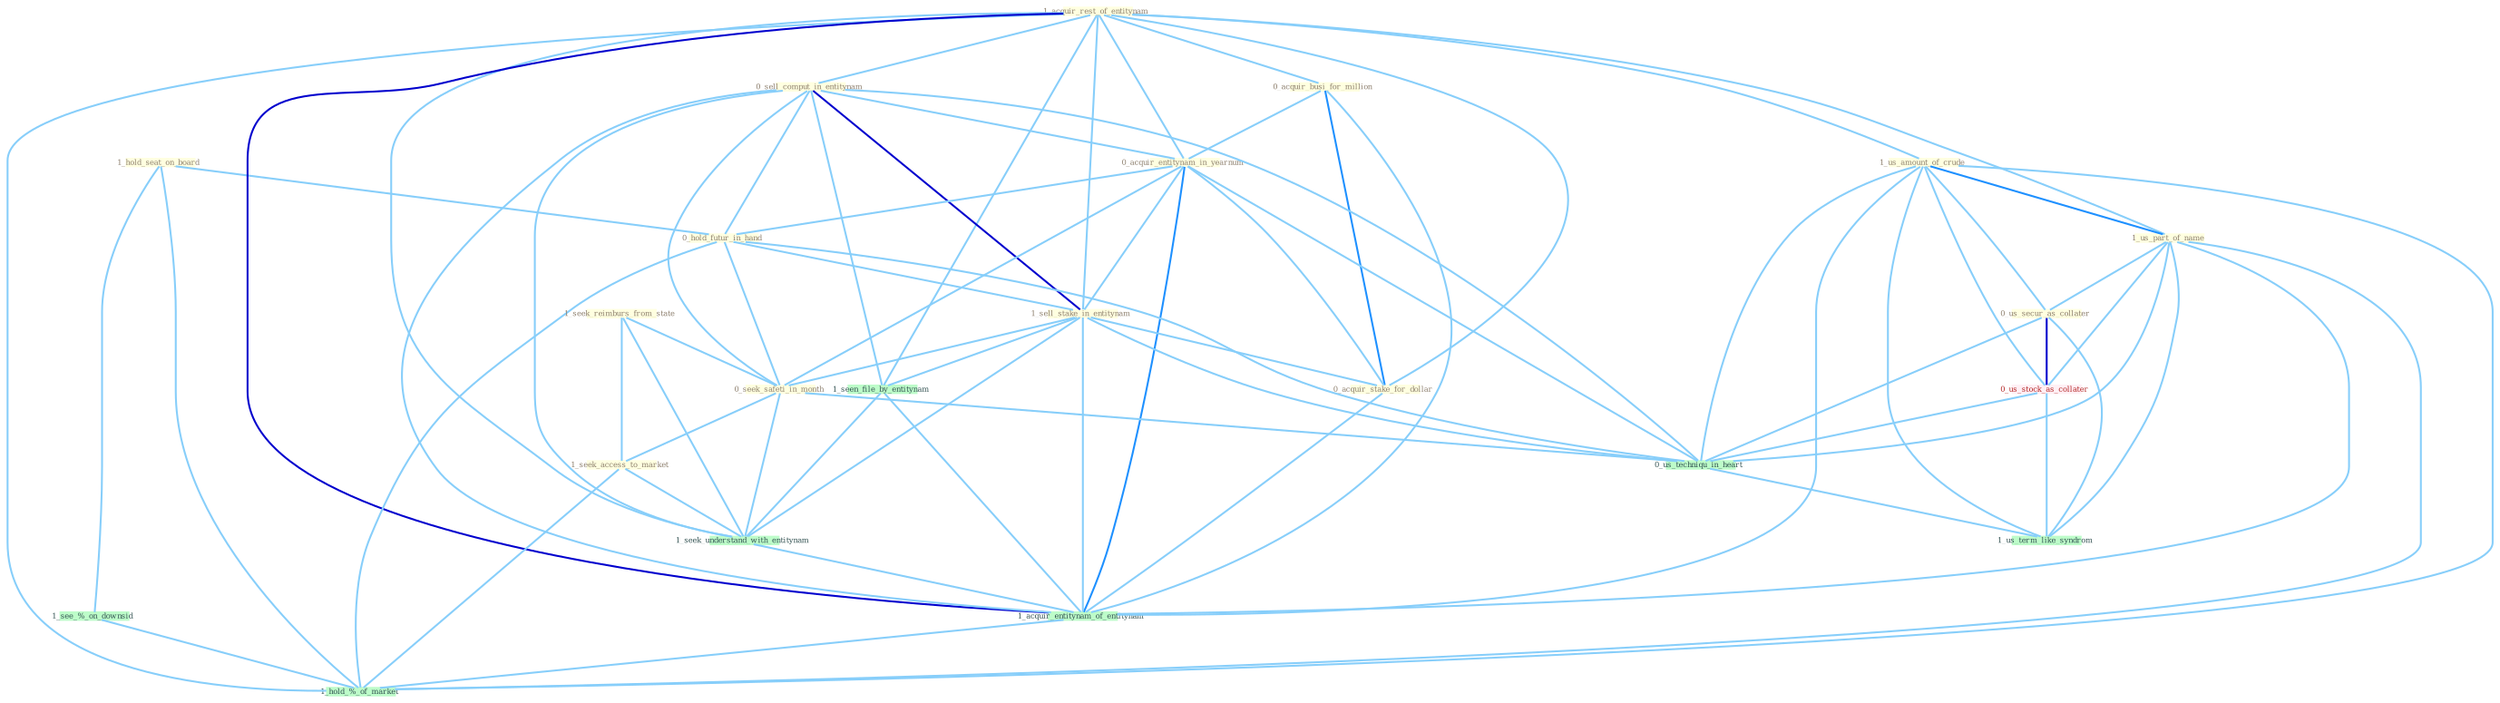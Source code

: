 Graph G{ 
    node
    [shape=polygon,style=filled,width=.5,height=.06,color="#BDFCC9",fixedsize=true,fontsize=4,
    fontcolor="#2f4f4f"];
    {node
    [color="#ffffe0", fontcolor="#8b7d6b"] "1_hold_seat_on_board " "1_acquir_rest_of_entitynam " "0_acquir_busi_for_million " "1_us_amount_of_crude " "0_sell_comput_in_entitynam " "1_us_part_of_name " "0_acquir_entitynam_in_yearnum " "0_hold_futur_in_hand " "1_seek_reimburs_from_state " "1_sell_stake_in_entitynam " "0_seek_safeti_in_month " "0_us_secur_as_collater " "1_seek_access_to_market " "0_acquir_stake_for_dollar "}
{node [color="#fff0f5", fontcolor="#b22222"] "0_us_stock_as_collater "}
edge [color="#B0E2FF"];

	"1_hold_seat_on_board " -- "0_hold_futur_in_hand " [w="1", color="#87cefa" ];
	"1_hold_seat_on_board " -- "1_see_%_on_downsid " [w="1", color="#87cefa" ];
	"1_hold_seat_on_board " -- "1_hold_%_of_market " [w="1", color="#87cefa" ];
	"1_acquir_rest_of_entitynam " -- "0_acquir_busi_for_million " [w="1", color="#87cefa" ];
	"1_acquir_rest_of_entitynam " -- "1_us_amount_of_crude " [w="1", color="#87cefa" ];
	"1_acquir_rest_of_entitynam " -- "0_sell_comput_in_entitynam " [w="1", color="#87cefa" ];
	"1_acquir_rest_of_entitynam " -- "1_us_part_of_name " [w="1", color="#87cefa" ];
	"1_acquir_rest_of_entitynam " -- "0_acquir_entitynam_in_yearnum " [w="1", color="#87cefa" ];
	"1_acquir_rest_of_entitynam " -- "1_sell_stake_in_entitynam " [w="1", color="#87cefa" ];
	"1_acquir_rest_of_entitynam " -- "0_acquir_stake_for_dollar " [w="1", color="#87cefa" ];
	"1_acquir_rest_of_entitynam " -- "1_seen_file_by_entitynam " [w="1", color="#87cefa" ];
	"1_acquir_rest_of_entitynam " -- "1_seek_understand_with_entitynam " [w="1", color="#87cefa" ];
	"1_acquir_rest_of_entitynam " -- "1_acquir_entitynam_of_entitynam " [w="3", color="#0000cd" , len=0.6];
	"1_acquir_rest_of_entitynam " -- "1_hold_%_of_market " [w="1", color="#87cefa" ];
	"0_acquir_busi_for_million " -- "0_acquir_entitynam_in_yearnum " [w="1", color="#87cefa" ];
	"0_acquir_busi_for_million " -- "0_acquir_stake_for_dollar " [w="2", color="#1e90ff" , len=0.8];
	"0_acquir_busi_for_million " -- "1_acquir_entitynam_of_entitynam " [w="1", color="#87cefa" ];
	"1_us_amount_of_crude " -- "1_us_part_of_name " [w="2", color="#1e90ff" , len=0.8];
	"1_us_amount_of_crude " -- "0_us_secur_as_collater " [w="1", color="#87cefa" ];
	"1_us_amount_of_crude " -- "0_us_stock_as_collater " [w="1", color="#87cefa" ];
	"1_us_amount_of_crude " -- "1_acquir_entitynam_of_entitynam " [w="1", color="#87cefa" ];
	"1_us_amount_of_crude " -- "0_us_techniqu_in_heart " [w="1", color="#87cefa" ];
	"1_us_amount_of_crude " -- "1_us_term_like_syndrom " [w="1", color="#87cefa" ];
	"1_us_amount_of_crude " -- "1_hold_%_of_market " [w="1", color="#87cefa" ];
	"0_sell_comput_in_entitynam " -- "0_acquir_entitynam_in_yearnum " [w="1", color="#87cefa" ];
	"0_sell_comput_in_entitynam " -- "0_hold_futur_in_hand " [w="1", color="#87cefa" ];
	"0_sell_comput_in_entitynam " -- "1_sell_stake_in_entitynam " [w="3", color="#0000cd" , len=0.6];
	"0_sell_comput_in_entitynam " -- "0_seek_safeti_in_month " [w="1", color="#87cefa" ];
	"0_sell_comput_in_entitynam " -- "1_seen_file_by_entitynam " [w="1", color="#87cefa" ];
	"0_sell_comput_in_entitynam " -- "1_seek_understand_with_entitynam " [w="1", color="#87cefa" ];
	"0_sell_comput_in_entitynam " -- "1_acquir_entitynam_of_entitynam " [w="1", color="#87cefa" ];
	"0_sell_comput_in_entitynam " -- "0_us_techniqu_in_heart " [w="1", color="#87cefa" ];
	"1_us_part_of_name " -- "0_us_secur_as_collater " [w="1", color="#87cefa" ];
	"1_us_part_of_name " -- "0_us_stock_as_collater " [w="1", color="#87cefa" ];
	"1_us_part_of_name " -- "1_acquir_entitynam_of_entitynam " [w="1", color="#87cefa" ];
	"1_us_part_of_name " -- "0_us_techniqu_in_heart " [w="1", color="#87cefa" ];
	"1_us_part_of_name " -- "1_us_term_like_syndrom " [w="1", color="#87cefa" ];
	"1_us_part_of_name " -- "1_hold_%_of_market " [w="1", color="#87cefa" ];
	"0_acquir_entitynam_in_yearnum " -- "0_hold_futur_in_hand " [w="1", color="#87cefa" ];
	"0_acquir_entitynam_in_yearnum " -- "1_sell_stake_in_entitynam " [w="1", color="#87cefa" ];
	"0_acquir_entitynam_in_yearnum " -- "0_seek_safeti_in_month " [w="1", color="#87cefa" ];
	"0_acquir_entitynam_in_yearnum " -- "0_acquir_stake_for_dollar " [w="1", color="#87cefa" ];
	"0_acquir_entitynam_in_yearnum " -- "1_acquir_entitynam_of_entitynam " [w="2", color="#1e90ff" , len=0.8];
	"0_acquir_entitynam_in_yearnum " -- "0_us_techniqu_in_heart " [w="1", color="#87cefa" ];
	"0_hold_futur_in_hand " -- "1_sell_stake_in_entitynam " [w="1", color="#87cefa" ];
	"0_hold_futur_in_hand " -- "0_seek_safeti_in_month " [w="1", color="#87cefa" ];
	"0_hold_futur_in_hand " -- "0_us_techniqu_in_heart " [w="1", color="#87cefa" ];
	"0_hold_futur_in_hand " -- "1_hold_%_of_market " [w="1", color="#87cefa" ];
	"1_seek_reimburs_from_state " -- "0_seek_safeti_in_month " [w="1", color="#87cefa" ];
	"1_seek_reimburs_from_state " -- "1_seek_access_to_market " [w="1", color="#87cefa" ];
	"1_seek_reimburs_from_state " -- "1_seek_understand_with_entitynam " [w="1", color="#87cefa" ];
	"1_sell_stake_in_entitynam " -- "0_seek_safeti_in_month " [w="1", color="#87cefa" ];
	"1_sell_stake_in_entitynam " -- "0_acquir_stake_for_dollar " [w="1", color="#87cefa" ];
	"1_sell_stake_in_entitynam " -- "1_seen_file_by_entitynam " [w="1", color="#87cefa" ];
	"1_sell_stake_in_entitynam " -- "1_seek_understand_with_entitynam " [w="1", color="#87cefa" ];
	"1_sell_stake_in_entitynam " -- "1_acquir_entitynam_of_entitynam " [w="1", color="#87cefa" ];
	"1_sell_stake_in_entitynam " -- "0_us_techniqu_in_heart " [w="1", color="#87cefa" ];
	"0_seek_safeti_in_month " -- "1_seek_access_to_market " [w="1", color="#87cefa" ];
	"0_seek_safeti_in_month " -- "1_seek_understand_with_entitynam " [w="1", color="#87cefa" ];
	"0_seek_safeti_in_month " -- "0_us_techniqu_in_heart " [w="1", color="#87cefa" ];
	"0_us_secur_as_collater " -- "0_us_stock_as_collater " [w="3", color="#0000cd" , len=0.6];
	"0_us_secur_as_collater " -- "0_us_techniqu_in_heart " [w="1", color="#87cefa" ];
	"0_us_secur_as_collater " -- "1_us_term_like_syndrom " [w="1", color="#87cefa" ];
	"1_seek_access_to_market " -- "1_seek_understand_with_entitynam " [w="1", color="#87cefa" ];
	"1_seek_access_to_market " -- "1_hold_%_of_market " [w="1", color="#87cefa" ];
	"0_acquir_stake_for_dollar " -- "1_acquir_entitynam_of_entitynam " [w="1", color="#87cefa" ];
	"1_seen_file_by_entitynam " -- "1_seek_understand_with_entitynam " [w="1", color="#87cefa" ];
	"1_seen_file_by_entitynam " -- "1_acquir_entitynam_of_entitynam " [w="1", color="#87cefa" ];
	"0_us_stock_as_collater " -- "0_us_techniqu_in_heart " [w="1", color="#87cefa" ];
	"0_us_stock_as_collater " -- "1_us_term_like_syndrom " [w="1", color="#87cefa" ];
	"1_seek_understand_with_entitynam " -- "1_acquir_entitynam_of_entitynam " [w="1", color="#87cefa" ];
	"1_acquir_entitynam_of_entitynam " -- "1_hold_%_of_market " [w="1", color="#87cefa" ];
	"0_us_techniqu_in_heart " -- "1_us_term_like_syndrom " [w="1", color="#87cefa" ];
	"1_see_%_on_downsid " -- "1_hold_%_of_market " [w="1", color="#87cefa" ];
}